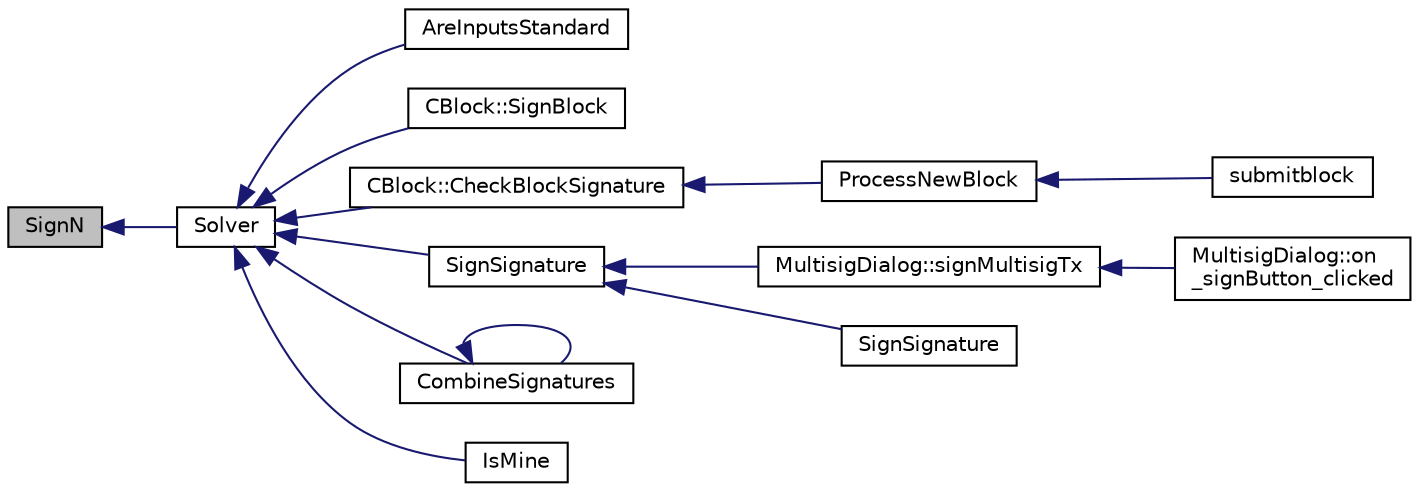 digraph "SignN"
{
  edge [fontname="Helvetica",fontsize="10",labelfontname="Helvetica",labelfontsize="10"];
  node [fontname="Helvetica",fontsize="10",shape=record];
  rankdir="LR";
  Node68 [label="SignN",height=0.2,width=0.4,color="black", fillcolor="grey75", style="filled", fontcolor="black"];
  Node68 -> Node69 [dir="back",color="midnightblue",fontsize="10",style="solid",fontname="Helvetica"];
  Node69 [label="Solver",height=0.2,width=0.4,color="black", fillcolor="white", style="filled",URL="$sign_8cpp.html#a8e31b29d5a654a570c493f7aa9c3abd9",tooltip="Sign scriptPubKey with private keys stored in keystore, given transaction hash and hash type..."];
  Node69 -> Node70 [dir="back",color="midnightblue",fontsize="10",style="solid",fontname="Helvetica"];
  Node70 [label="AreInputsStandard",height=0.2,width=0.4,color="black", fillcolor="white", style="filled",URL="$main_8h.html#a791e33e18bea9861e449e6ebcfce8890",tooltip="Check transaction inputs, and make sure any pay-to-script-hash transactions are evaluating IsStandard..."];
  Node69 -> Node71 [dir="back",color="midnightblue",fontsize="10",style="solid",fontname="Helvetica"];
  Node71 [label="CBlock::SignBlock",height=0.2,width=0.4,color="black", fillcolor="white", style="filled",URL="$class_c_block.html#a9bb6e84becb89ae53a2251d28732420c"];
  Node69 -> Node72 [dir="back",color="midnightblue",fontsize="10",style="solid",fontname="Helvetica"];
  Node72 [label="CBlock::CheckBlockSignature",height=0.2,width=0.4,color="black", fillcolor="white", style="filled",URL="$class_c_block.html#a2ff0deeda85c23cde1a78365d6fc6c2c"];
  Node72 -> Node73 [dir="back",color="midnightblue",fontsize="10",style="solid",fontname="Helvetica"];
  Node73 [label="ProcessNewBlock",height=0.2,width=0.4,color="black", fillcolor="white", style="filled",URL="$main_8h.html#abb32e71aca0c6a769d419194ada13851",tooltip="Process an incoming block. "];
  Node73 -> Node74 [dir="back",color="midnightblue",fontsize="10",style="solid",fontname="Helvetica"];
  Node74 [label="submitblock",height=0.2,width=0.4,color="black", fillcolor="white", style="filled",URL="$rpcmining_8cpp.html#a6fc1aa077add8cb1c74207056616134d"];
  Node69 -> Node75 [dir="back",color="midnightblue",fontsize="10",style="solid",fontname="Helvetica"];
  Node75 [label="SignSignature",height=0.2,width=0.4,color="black", fillcolor="white", style="filled",URL="$sign_8h.html#a3b014c5c7c258e53d1e933017025beeb"];
  Node75 -> Node76 [dir="back",color="midnightblue",fontsize="10",style="solid",fontname="Helvetica"];
  Node76 [label="MultisigDialog::signMultisigTx",height=0.2,width=0.4,color="black", fillcolor="white", style="filled",URL="$class_multisig_dialog.html#accd639f522281361bdf409e88909eb98"];
  Node76 -> Node77 [dir="back",color="midnightblue",fontsize="10",style="solid",fontname="Helvetica"];
  Node77 [label="MultisigDialog::on\l_signButton_clicked",height=0.2,width=0.4,color="black", fillcolor="white", style="filled",URL="$class_multisig_dialog.html#a5fdc6c2578e0f4e2f7900a3723d223ae"];
  Node75 -> Node78 [dir="back",color="midnightblue",fontsize="10",style="solid",fontname="Helvetica"];
  Node78 [label="SignSignature",height=0.2,width=0.4,color="black", fillcolor="white", style="filled",URL="$sign_8h.html#aa6f2e97f4c070155f2fbcbe95c25c6ff"];
  Node69 -> Node79 [dir="back",color="midnightblue",fontsize="10",style="solid",fontname="Helvetica"];
  Node79 [label="CombineSignatures",height=0.2,width=0.4,color="black", fillcolor="white", style="filled",URL="$sign_8h.html#a76ecd8ba7d2e6e3f4de1b5784c5eece0",tooltip="Given two sets of signatures for scriptPubKey, possibly with OP_0 placeholders, combine them intellig..."];
  Node79 -> Node79 [dir="back",color="midnightblue",fontsize="10",style="solid",fontname="Helvetica"];
  Node69 -> Node80 [dir="back",color="midnightblue",fontsize="10",style="solid",fontname="Helvetica"];
  Node80 [label="IsMine",height=0.2,width=0.4,color="black", fillcolor="white", style="filled",URL="$wallet__ismine_8h.html#ae1531a999ac1bfa59d70cfc984f1266b"];
}
